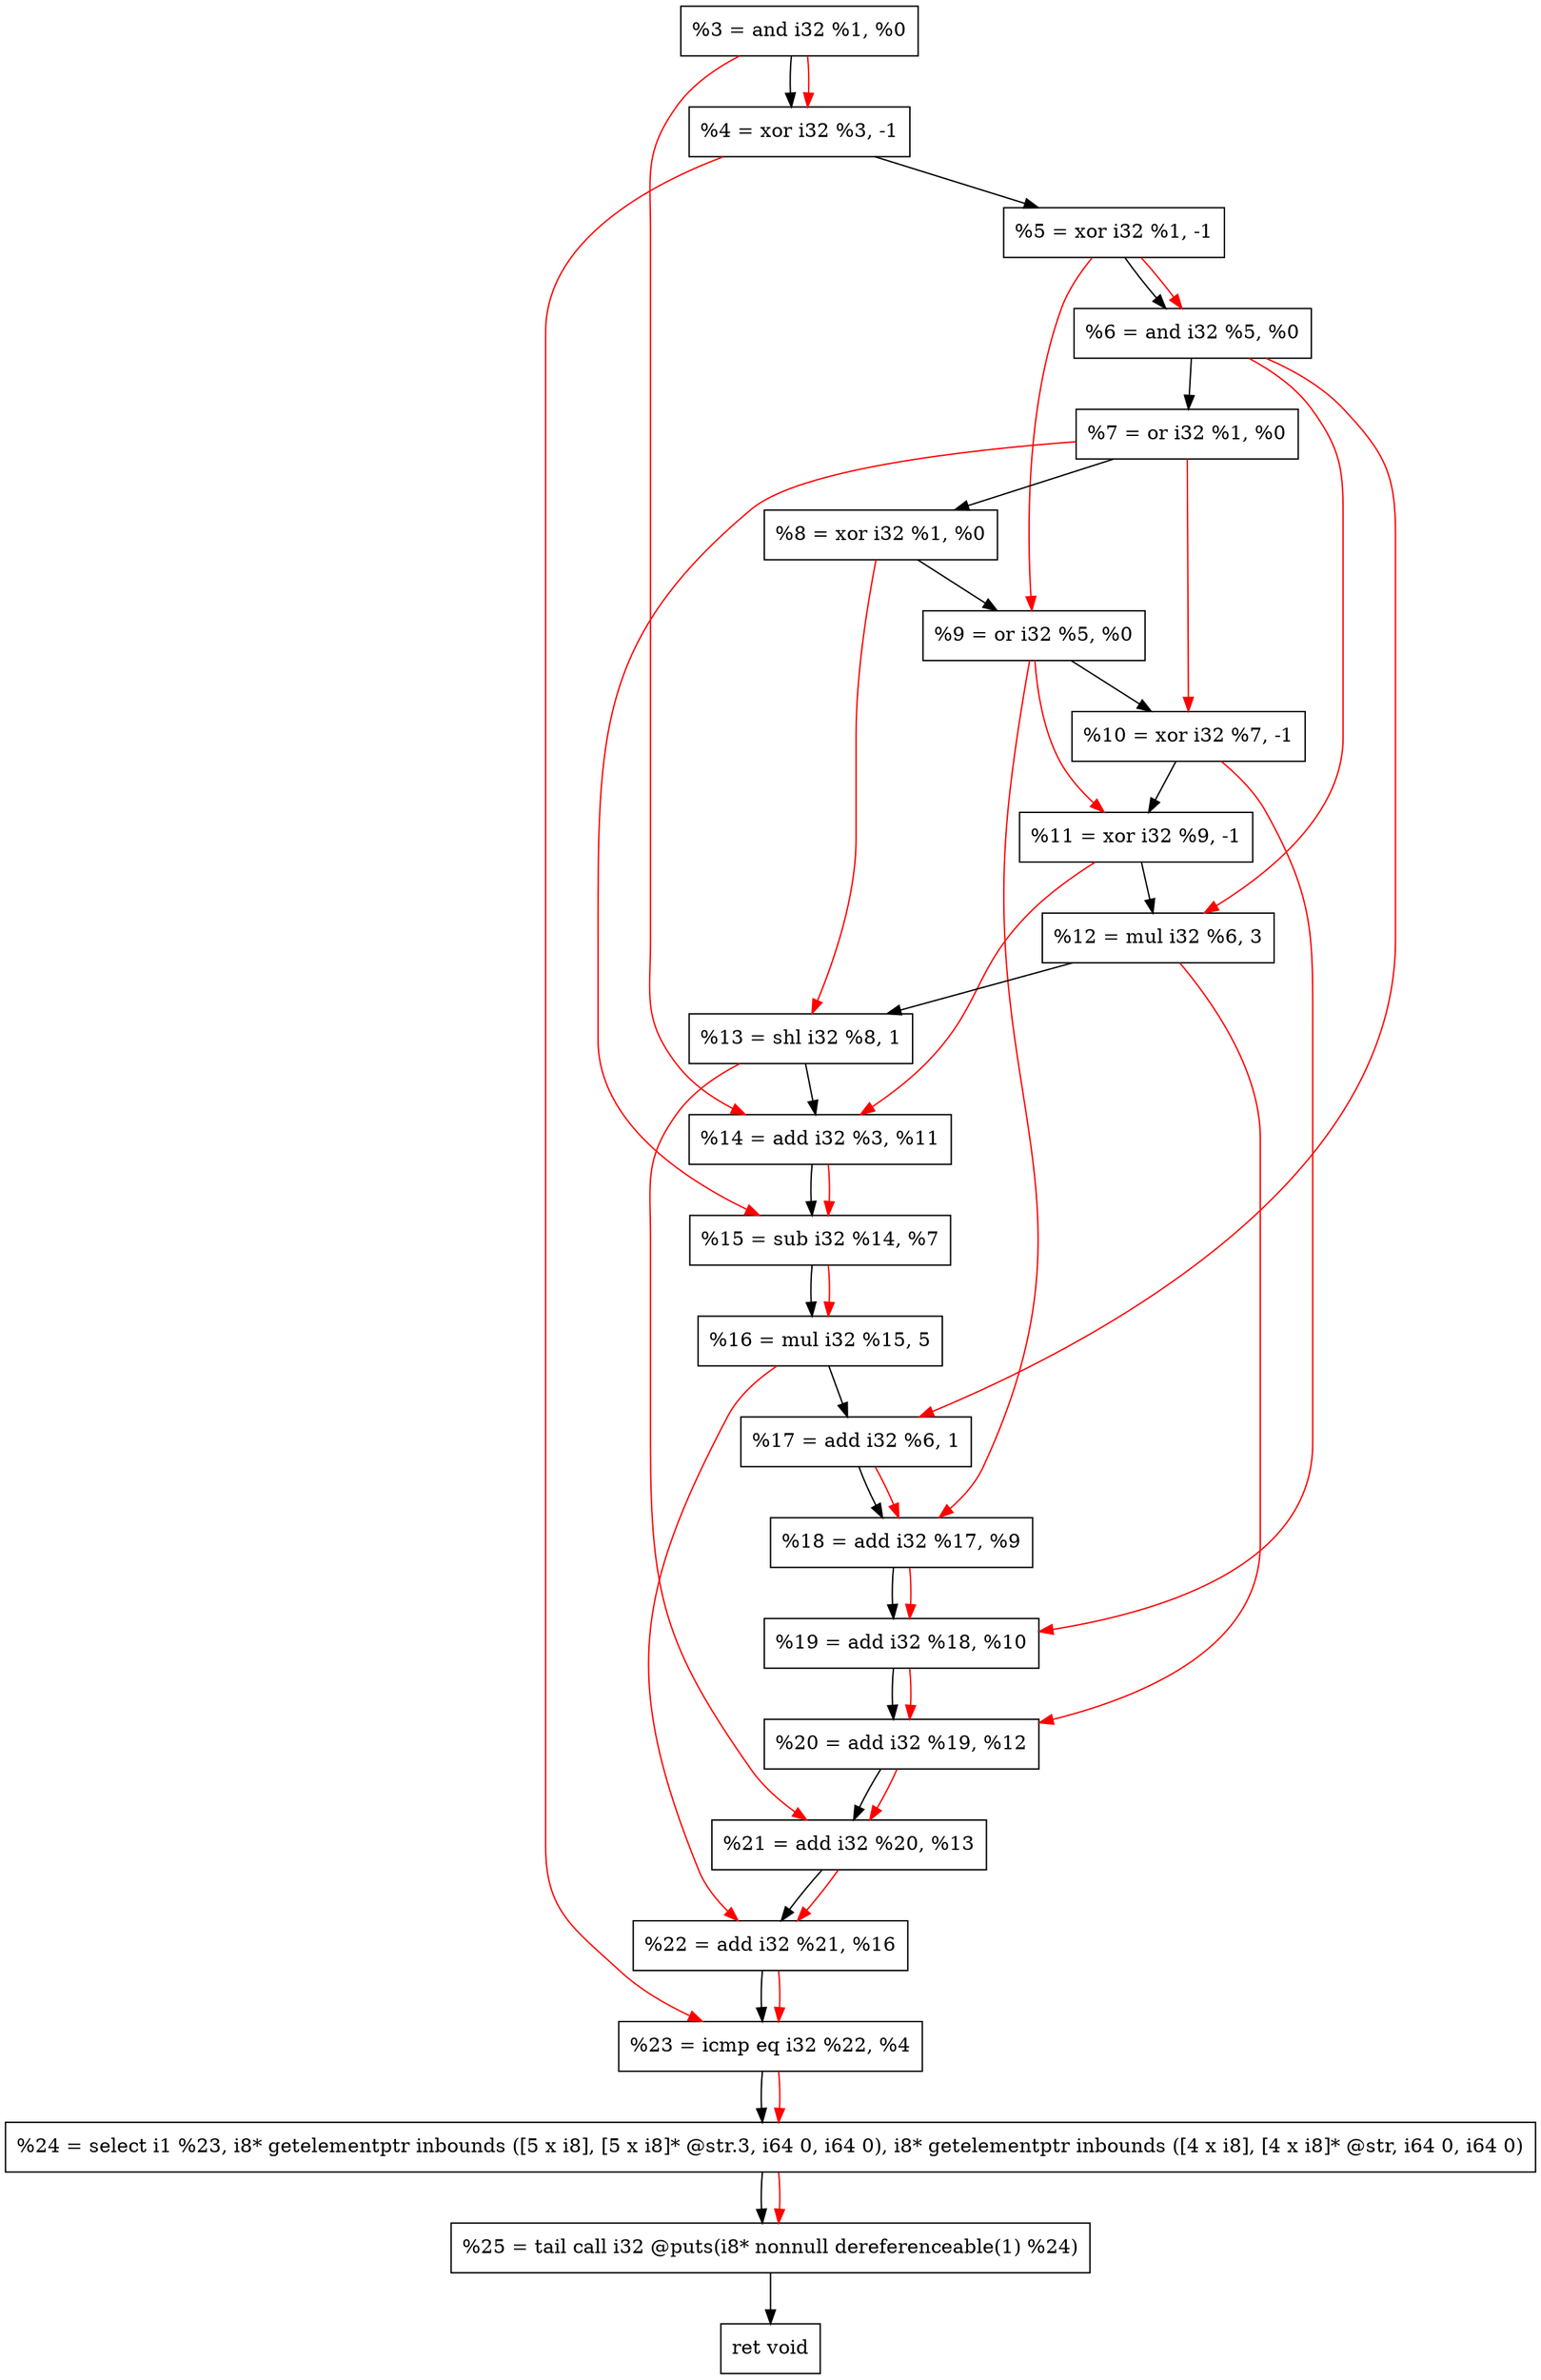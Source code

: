 digraph "DFG for'crackme' function" {
	Node0x10864b0[shape=record, label="  %3 = and i32 %1, %0"];
	Node0x1086b60[shape=record, label="  %4 = xor i32 %3, -1"];
	Node0x1086c20[shape=record, label="  %5 = xor i32 %1, -1"];
	Node0x1086c90[shape=record, label="  %6 = and i32 %5, %0"];
	Node0x1086d00[shape=record, label="  %7 = or i32 %1, %0"];
	Node0x1086d70[shape=record, label="  %8 = xor i32 %1, %0"];
	Node0x1086de0[shape=record, label="  %9 = or i32 %5, %0"];
	Node0x1086e50[shape=record, label="  %10 = xor i32 %7, -1"];
	Node0x1086ec0[shape=record, label="  %11 = xor i32 %9, -1"];
	Node0x1086f30[shape=record, label="  %12 = mul i32 %6, 3"];
	Node0x1086fd0[shape=record, label="  %13 = shl i32 %8, 1"];
	Node0x1087040[shape=record, label="  %14 = add i32 %3, %11"];
	Node0x10870b0[shape=record, label="  %15 = sub i32 %14, %7"];
	Node0x1087150[shape=record, label="  %16 = mul i32 %15, 5"];
	Node0x10871c0[shape=record, label="  %17 = add i32 %6, 1"];
	Node0x1087230[shape=record, label="  %18 = add i32 %17, %9"];
	Node0x10872a0[shape=record, label="  %19 = add i32 %18, %10"];
	Node0x1087310[shape=record, label="  %20 = add i32 %19, %12"];
	Node0x1087380[shape=record, label="  %21 = add i32 %20, %13"];
	Node0x10873f0[shape=record, label="  %22 = add i32 %21, %16"];
	Node0x1087460[shape=record, label="  %23 = icmp eq i32 %22, %4"];
	Node0x1027268[shape=record, label="  %24 = select i1 %23, i8* getelementptr inbounds ([5 x i8], [5 x i8]* @str.3, i64 0, i64 0), i8* getelementptr inbounds ([4 x i8], [4 x i8]* @str, i64 0, i64 0)"];
	Node0x1087900[shape=record, label="  %25 = tail call i32 @puts(i8* nonnull dereferenceable(1) %24)"];
	Node0x1087950[shape=record, label="  ret void"];
	Node0x10864b0 -> Node0x1086b60;
	Node0x1086b60 -> Node0x1086c20;
	Node0x1086c20 -> Node0x1086c90;
	Node0x1086c90 -> Node0x1086d00;
	Node0x1086d00 -> Node0x1086d70;
	Node0x1086d70 -> Node0x1086de0;
	Node0x1086de0 -> Node0x1086e50;
	Node0x1086e50 -> Node0x1086ec0;
	Node0x1086ec0 -> Node0x1086f30;
	Node0x1086f30 -> Node0x1086fd0;
	Node0x1086fd0 -> Node0x1087040;
	Node0x1087040 -> Node0x10870b0;
	Node0x10870b0 -> Node0x1087150;
	Node0x1087150 -> Node0x10871c0;
	Node0x10871c0 -> Node0x1087230;
	Node0x1087230 -> Node0x10872a0;
	Node0x10872a0 -> Node0x1087310;
	Node0x1087310 -> Node0x1087380;
	Node0x1087380 -> Node0x10873f0;
	Node0x10873f0 -> Node0x1087460;
	Node0x1087460 -> Node0x1027268;
	Node0x1027268 -> Node0x1087900;
	Node0x1087900 -> Node0x1087950;
edge [color=red]
	Node0x10864b0 -> Node0x1086b60;
	Node0x1086c20 -> Node0x1086c90;
	Node0x1086c20 -> Node0x1086de0;
	Node0x1086d00 -> Node0x1086e50;
	Node0x1086de0 -> Node0x1086ec0;
	Node0x1086c90 -> Node0x1086f30;
	Node0x1086d70 -> Node0x1086fd0;
	Node0x10864b0 -> Node0x1087040;
	Node0x1086ec0 -> Node0x1087040;
	Node0x1087040 -> Node0x10870b0;
	Node0x1086d00 -> Node0x10870b0;
	Node0x10870b0 -> Node0x1087150;
	Node0x1086c90 -> Node0x10871c0;
	Node0x10871c0 -> Node0x1087230;
	Node0x1086de0 -> Node0x1087230;
	Node0x1087230 -> Node0x10872a0;
	Node0x1086e50 -> Node0x10872a0;
	Node0x10872a0 -> Node0x1087310;
	Node0x1086f30 -> Node0x1087310;
	Node0x1087310 -> Node0x1087380;
	Node0x1086fd0 -> Node0x1087380;
	Node0x1087380 -> Node0x10873f0;
	Node0x1087150 -> Node0x10873f0;
	Node0x10873f0 -> Node0x1087460;
	Node0x1086b60 -> Node0x1087460;
	Node0x1087460 -> Node0x1027268;
	Node0x1027268 -> Node0x1087900;
}
